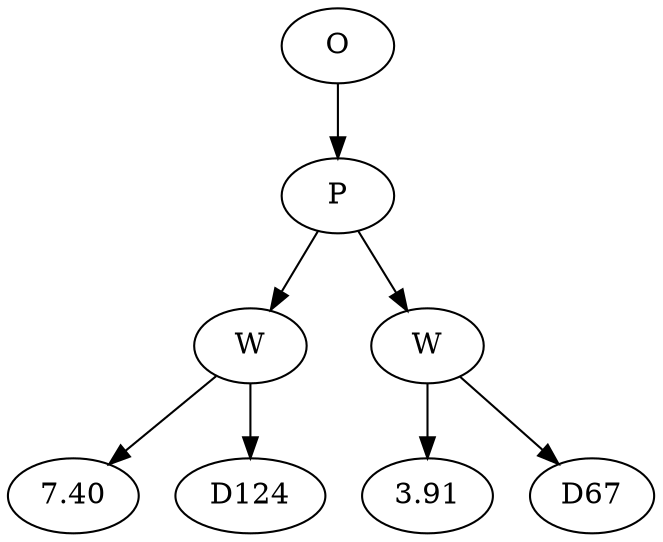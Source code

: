 // Tree
digraph {
	3103130 [label=O]
	3103131 [label=P]
	3103130 -> 3103131
	3103132 [label=W]
	3103131 -> 3103132
	3103133 [label=7.40]
	3103132 -> 3103133
	3103134 [label=D124]
	3103132 -> 3103134
	3103135 [label=W]
	3103131 -> 3103135
	3103136 [label=3.91]
	3103135 -> 3103136
	3103137 [label=D67]
	3103135 -> 3103137
}
